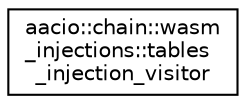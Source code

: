 digraph "Graphical Class Hierarchy"
{
  edge [fontname="Helvetica",fontsize="10",labelfontname="Helvetica",labelfontsize="10"];
  node [fontname="Helvetica",fontsize="10",shape=record];
  rankdir="LR";
  Node0 [label="aacio::chain::wasm\l_injections::tables\l_injection_visitor",height=0.2,width=0.4,color="black", fillcolor="white", style="filled",URL="$structaacio_1_1chain_1_1wasm__injections_1_1tables__injection__visitor.html"];
}
